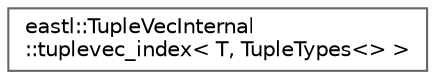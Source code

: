 digraph "类继承关系图"
{
 // LATEX_PDF_SIZE
  bgcolor="transparent";
  edge [fontname=Helvetica,fontsize=10,labelfontname=Helvetica,labelfontsize=10];
  node [fontname=Helvetica,fontsize=10,shape=box,height=0.2,width=0.4];
  rankdir="LR";
  Node0 [id="Node000000",label="eastl::TupleVecInternal\l::tuplevec_index\< T, TupleTypes\<\> \>",height=0.2,width=0.4,color="grey40", fillcolor="white", style="filled",URL="$structeastl_1_1_tuple_vec_internal_1_1tuplevec__index_3_01_t_00_01_tuple_types_3_4_01_4.html",tooltip=" "];
}
